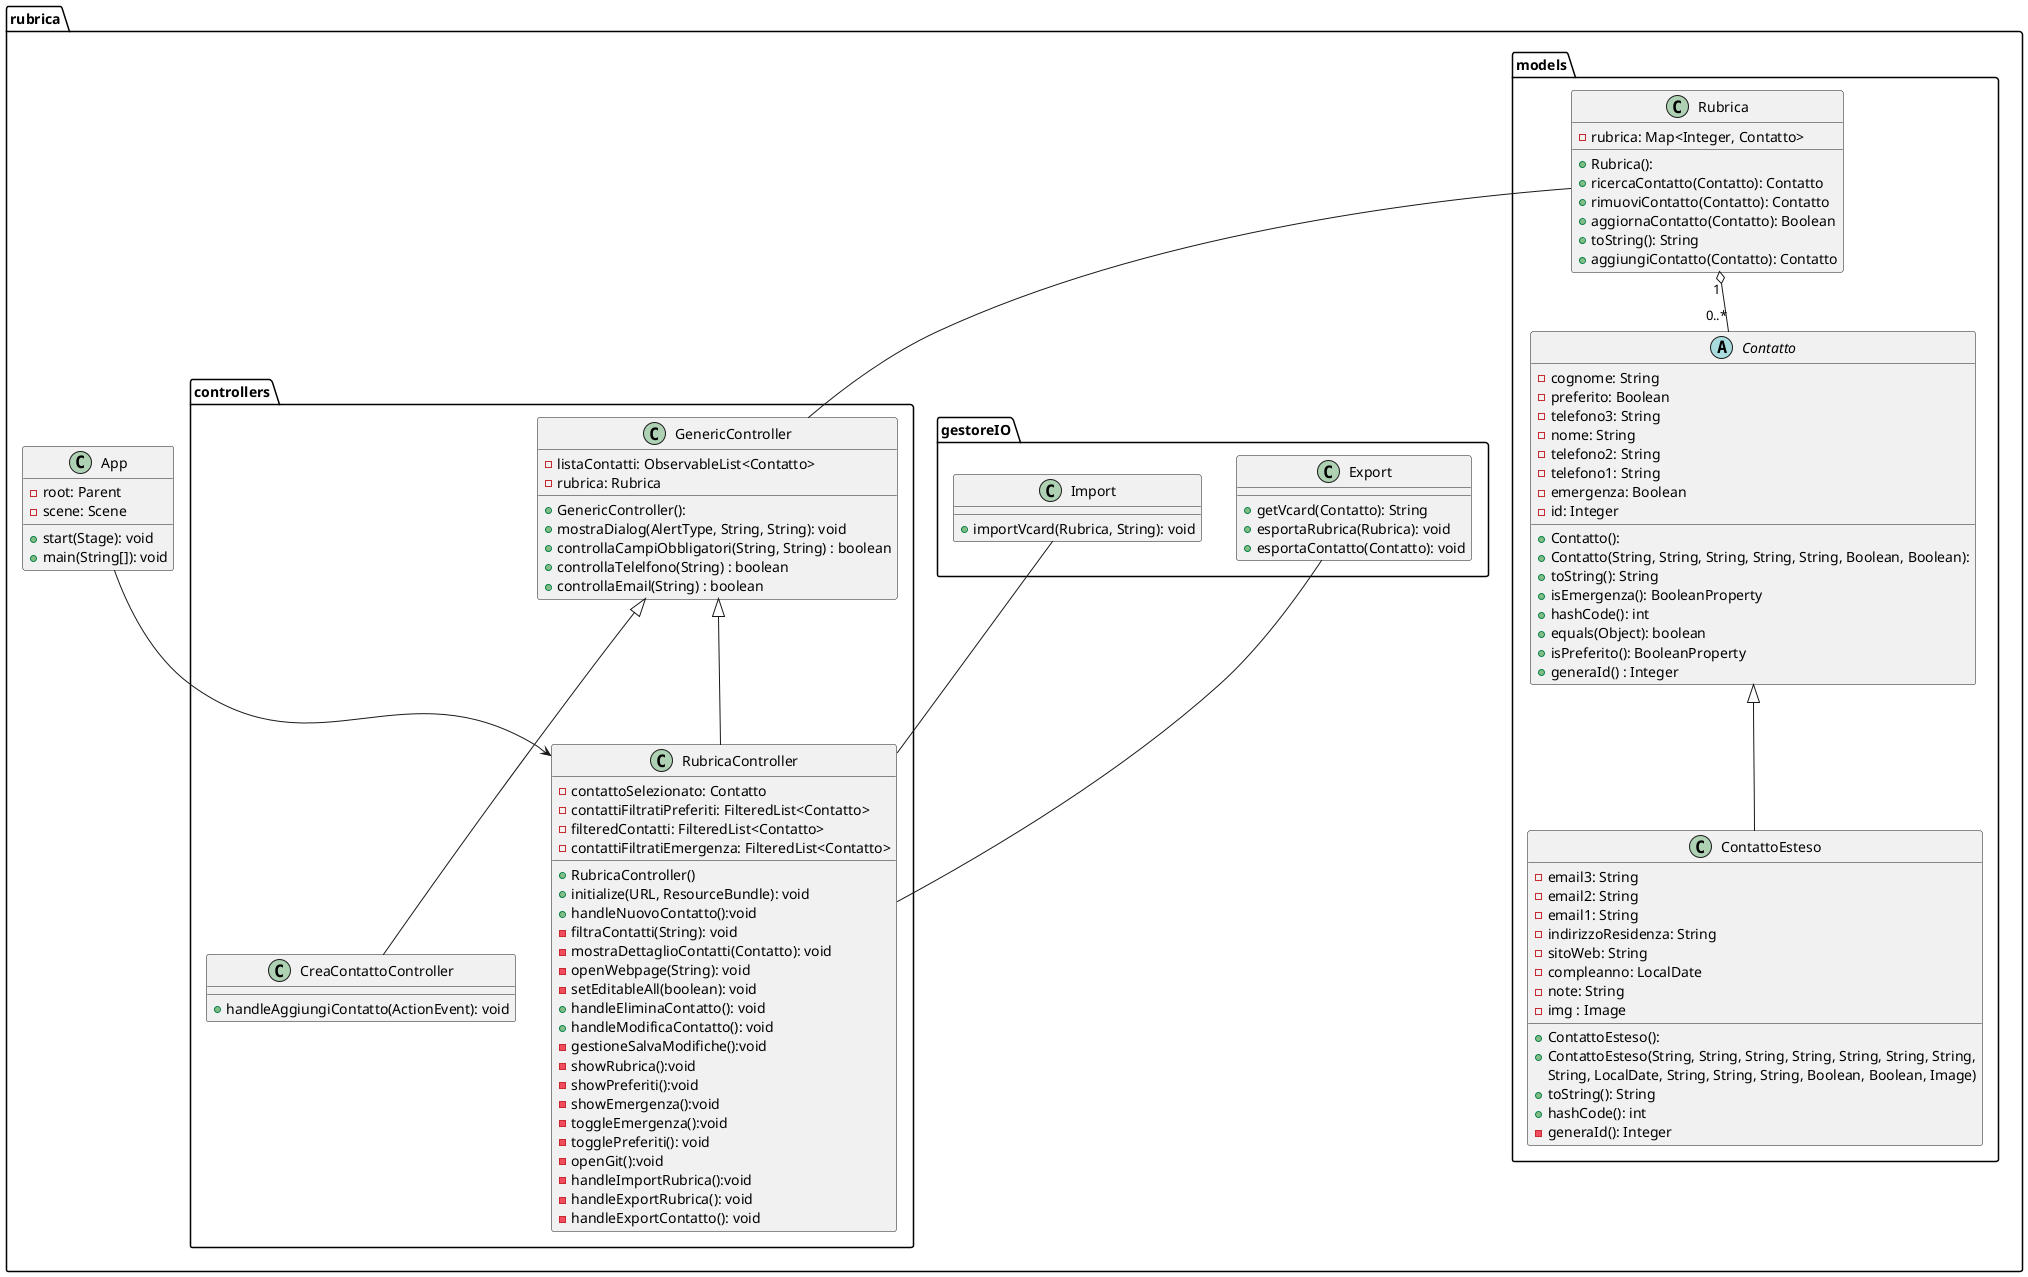 @startuml
package rubrica {

    package controllers{
       class GenericController{
            + GenericController():
            - listaContatti: ObservableList<Contatto>
            - rubrica: Rubrica
            + mostraDialog(AlertType, String, String): void
            + controllaCampiObbligatori(String, String) : boolean
            + controllaTelelfono(String) : boolean
            + controllaEmail(String) : boolean

    }

        class RubricaController{
            + RubricaController()
            - contattoSelezionato: Contatto
            - contattiFiltratiPreferiti: FilteredList<Contatto>
            - filteredContatti: FilteredList<Contatto>
            - contattiFiltratiEmergenza: FilteredList<Contatto>
            + initialize(URL, ResourceBundle): void
            + handleNuovoContatto():void
            - filtraContatti(String): void
            - mostraDettaglioContatti(Contatto): void
            - openWebpage(String): void
            - setEditableAll(boolean): void
            + handleEliminaContatto(): void
            + handleModificaContatto(): void
            - gestioneSalvaModifiche():void
            - showRubrica():void
            - showPreferiti():void
            - showEmergenza():void
            - toggleEmergenza():void
            - togglePreferiti(): void
            - openGit():void
            - handleImportRubrica():void
            - handleExportRubrica(): void
            - handleExportContatto(): void
             
        }
       
        class CreaContattoController {
            +handleAggiungiContatto(ActionEvent): void
        
        }

    }

        class App {
           - root: Parent
           - scene: Scene
           + start(Stage): void
           + main(String[]): void
        }

    package models{

    class Rubrica{
          + Rubrica():
          - rubrica: Map<Integer, Contatto>
          + ricercaContatto(Contatto): Contatto
          + rimuoviContatto(Contatto): Contatto
          + aggiornaContatto(Contatto): Boolean
          + toString(): String
          + aggiungiContatto(Contatto): Contatto

        }
       
  
   abstract class Contatto{
          + Contatto():
          + Contatto(String, String, String, String, String, Boolean, Boolean):
          - cognome: String
          - preferito: Boolean
          - telefono3: String
          - nome: String
          - telefono2: String
          - telefono1: String
          - emergenza: Boolean
          - id: Integer
          + toString(): String
          + isEmergenza(): BooleanProperty
          + hashCode(): int
          + equals(Object): boolean
          + isPreferito(): BooleanProperty
          + generaId() : Integer       
        }

   class ContattoEsteso {
         + ContattoEsteso():
         + ContattoEsteso(String, String, String, String, String, String, String, 
                     String, LocalDate, String, String, String, Boolean, Boolean, Image)
         - email3: String
         - email2: String
         - email1: String
         - indirizzoResidenza: String
         - sitoWeb: String
         - compleanno: LocalDate
         - note: String
         - img : Image
         + toString(): String
         + hashCode(): int
         - generaId(): Integer
  
        }


    }

  package gestoreIO {

    class Export {
        + getVcard(Contatto): String
        + esportaRubrica(Rubrica): void
        + esportaContatto(Contatto): void
    }
 
   class Import {
      + importVcard(Rubrica, String): void
}
}
}

Rubrica    "1" o-- "0..*"   Contatto
Contatto     <|--           ContattoEsteso
GenericController  <|--   RubricaController
GenericController  <|--   CreaContattoController
Rubrica -- GenericController
Import -- RubricaController
Export -- RubricaController
App --> RubricaController
